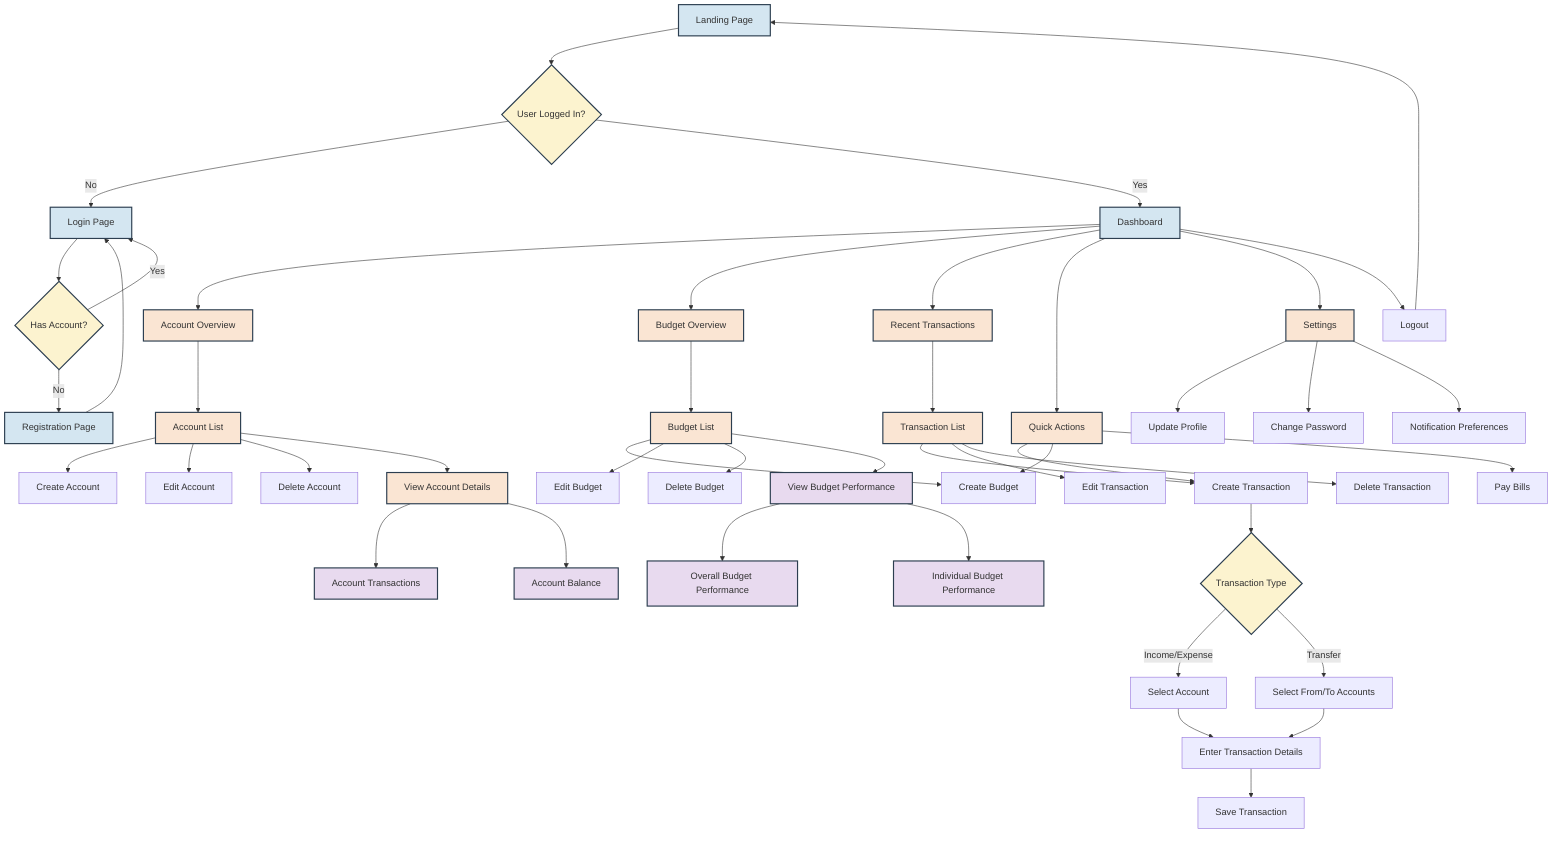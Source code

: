 graph TD
    A[Landing Page] --> B{User Logged In?}
    B -->|No| C[Login Page]
    B -->|Yes| D[Dashboard]
    C --> E{Has Account?}
    E -->|No| F[Registration Page]
    E -->|Yes| C
    F --> C
    D --> G[Account Overview]
    D --> H[Budget Overview]
    D --> I[Recent Transactions]
    D --> J[Quick Actions]
    
    G --> K[Account List]
    K --> L[Create Account]
    K --> M[Edit Account]
    K --> N[Delete Account]
    K --> O[View Account Details]
    
    O --> P[Account Transactions]
    O --> Q[Account Balance]
    
    H --> R[Budget List]
    R --> S[Create Budget]
    R --> T[Edit Budget]
    R --> U[Delete Budget]
    R --> V[View Budget Performance]
    
    I --> W[Transaction List]
    W --> X[Create Transaction]
    W --> Y[Edit Transaction]
    W --> Z[Delete Transaction]
    
    X --> AA{Transaction Type}
    AA -->|Income/Expense| AB[Select Account]
    AA -->|Transfer| AC[Select From/To Accounts]
    AB --> AD[Enter Transaction Details]
    AC --> AD
    AD --> AE[Save Transaction]
    
    J --> X
    J --> S
    J --> AF[Pay Bills]
    
    V --> AG[Overall Budget Performance]
    V --> AH[Individual Budget Performance]
    
    D --> AI[Settings]
    AI --> AJ[Update Profile]
    AI --> AK[Change Password]
    AI --> AL[Notification Preferences]
    
    D --> AM[Logout]
    AM --> A
    
    classDef page fill:#D4E6F1,stroke:#2C3E50,stroke-width:2px;
    classDef process fill:#FAE5D3,stroke:#2C3E50,stroke-width:2px;
    classDef data fill:#E8DAEF,stroke:#2C3E50,stroke-width:2px;
    classDef decision fill:#FCF3CF,stroke:#2C3E50,stroke-width:2px;
    
    class A,C,D,F page;
    class G,H,I,J,K,O,R,W,AI process;
    class P,Q,V,AG,AH data;
    class B,E,AA decision;